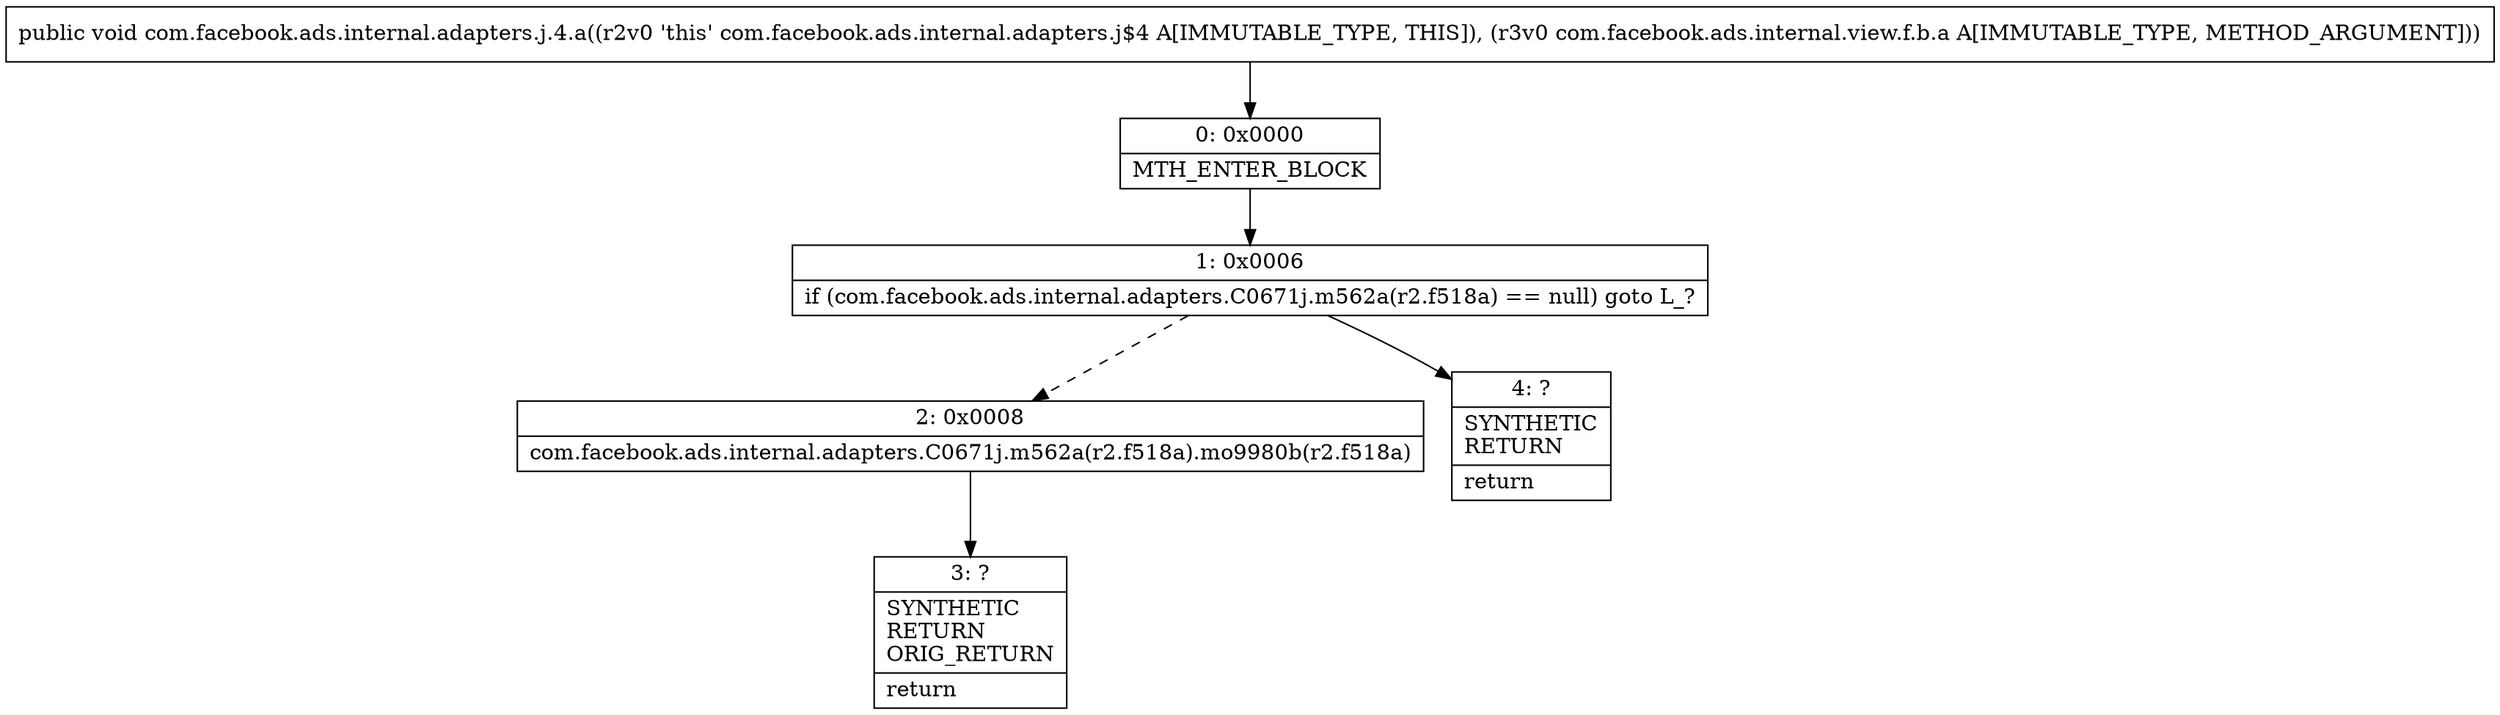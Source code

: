 digraph "CFG forcom.facebook.ads.internal.adapters.j.4.a(Lcom\/facebook\/ads\/internal\/view\/f\/b\/a;)V" {
Node_0 [shape=record,label="{0\:\ 0x0000|MTH_ENTER_BLOCK\l}"];
Node_1 [shape=record,label="{1\:\ 0x0006|if (com.facebook.ads.internal.adapters.C0671j.m562a(r2.f518a) == null) goto L_?\l}"];
Node_2 [shape=record,label="{2\:\ 0x0008|com.facebook.ads.internal.adapters.C0671j.m562a(r2.f518a).mo9980b(r2.f518a)\l}"];
Node_3 [shape=record,label="{3\:\ ?|SYNTHETIC\lRETURN\lORIG_RETURN\l|return\l}"];
Node_4 [shape=record,label="{4\:\ ?|SYNTHETIC\lRETURN\l|return\l}"];
MethodNode[shape=record,label="{public void com.facebook.ads.internal.adapters.j.4.a((r2v0 'this' com.facebook.ads.internal.adapters.j$4 A[IMMUTABLE_TYPE, THIS]), (r3v0 com.facebook.ads.internal.view.f.b.a A[IMMUTABLE_TYPE, METHOD_ARGUMENT])) }"];
MethodNode -> Node_0;
Node_0 -> Node_1;
Node_1 -> Node_2[style=dashed];
Node_1 -> Node_4;
Node_2 -> Node_3;
}

